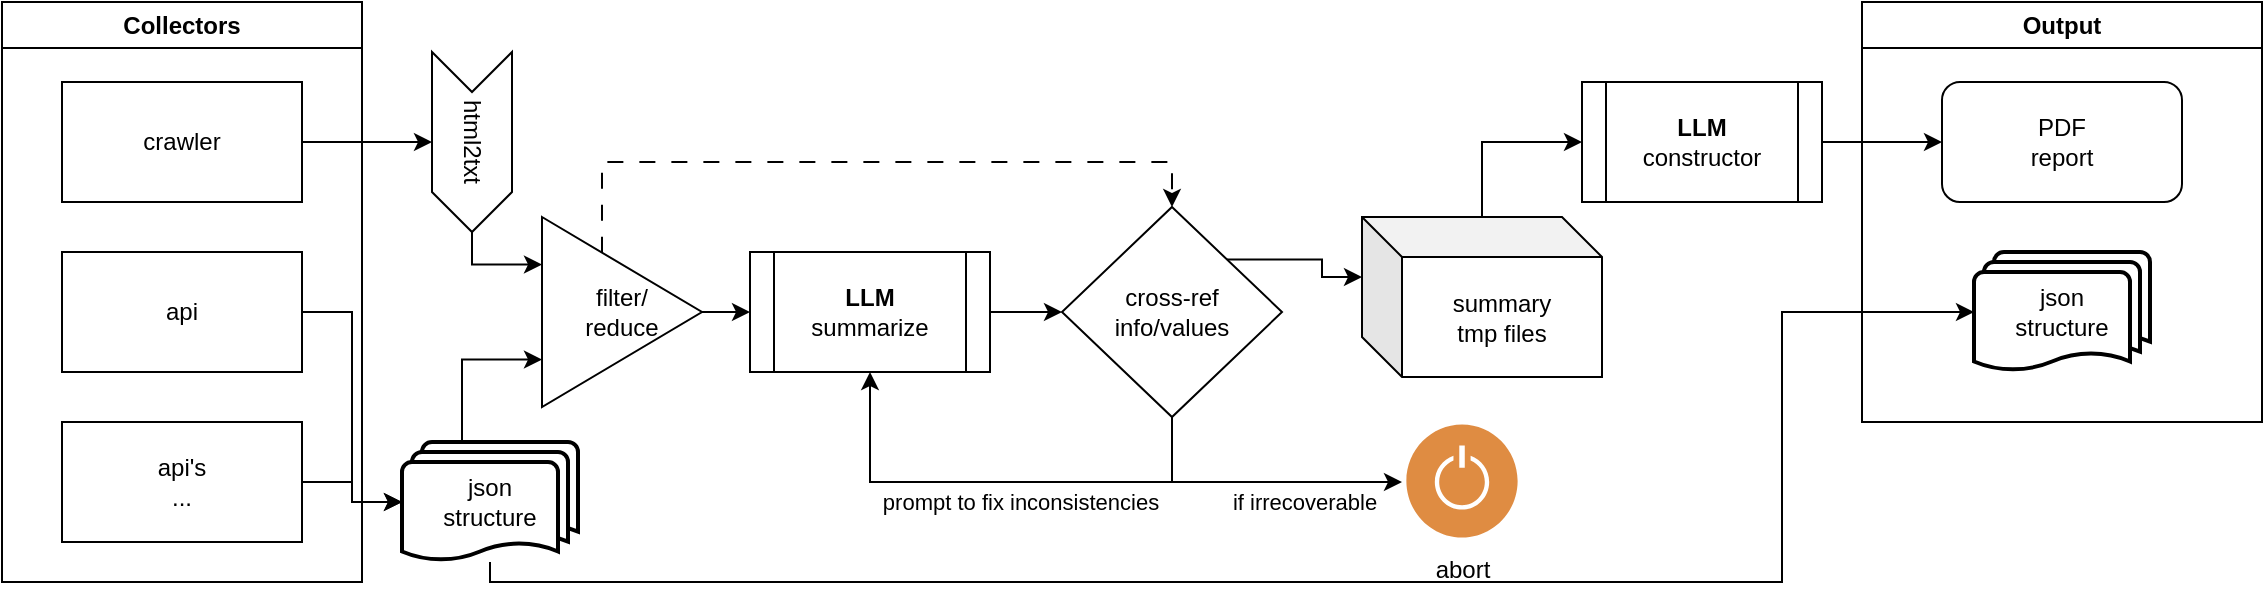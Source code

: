<mxfile version="24.4.14" type="device">
  <diagram name="Page-1" id="PPSqBgl94jiaAfsrARXo">
    <mxGraphModel dx="2074" dy="1121" grid="1" gridSize="10" guides="1" tooltips="1" connect="1" arrows="1" fold="1" page="1" pageScale="1" pageWidth="1169" pageHeight="827" math="0" shadow="0">
      <root>
        <mxCell id="0" />
        <mxCell id="1" parent="0" />
        <mxCell id="RtjPYjTLzAKMSStDQb4U-9" style="edgeStyle=orthogonalEdgeStyle;rounded=0;orthogonalLoop=1;jettySize=auto;html=1;entryX=0;entryY=0.5;entryDx=0;entryDy=0;" parent="1" source="RtjPYjTLzAKMSStDQb4U-1" target="RtjPYjTLzAKMSStDQb4U-11" edge="1">
          <mxGeometry relative="1" as="geometry">
            <mxPoint x="384" y="585" as="targetPoint" />
          </mxGeometry>
        </mxCell>
        <mxCell id="RtjPYjTLzAKMSStDQb4U-1" value="&lt;div&gt;filter/&lt;/div&gt;&lt;div&gt;reduce&lt;br&gt;&lt;/div&gt;" style="triangle;whiteSpace=wrap;html=1;" parent="1" vertex="1">
          <mxGeometry x="280" y="537.5" width="80" height="95" as="geometry" />
        </mxCell>
        <mxCell id="SfqvNTYIjWKWPny27Zt3-11" style="edgeStyle=orthogonalEdgeStyle;rounded=0;orthogonalLoop=1;jettySize=auto;html=1;" parent="1" source="RtjPYjTLzAKMSStDQb4U-3" target="SfqvNTYIjWKWPny27Zt3-2" edge="1">
          <mxGeometry relative="1" as="geometry" />
        </mxCell>
        <mxCell id="RtjPYjTLzAKMSStDQb4U-3" value="crawler" style="rounded=0;whiteSpace=wrap;html=1;" parent="1" vertex="1">
          <mxGeometry x="40" y="470" width="120" height="60" as="geometry" />
        </mxCell>
        <mxCell id="RtjPYjTLzAKMSStDQb4U-5" value="&lt;div&gt;api&lt;/div&gt;" style="rounded=0;whiteSpace=wrap;html=1;" parent="1" vertex="1">
          <mxGeometry x="40" y="555" width="120" height="60" as="geometry" />
        </mxCell>
        <mxCell id="RtjPYjTLzAKMSStDQb4U-7" value="&lt;div&gt;api&#39;s&lt;/div&gt;&lt;div&gt;...&lt;br&gt;&lt;/div&gt;" style="rounded=0;whiteSpace=wrap;html=1;" parent="1" vertex="1">
          <mxGeometry x="40" y="640" width="120" height="60" as="geometry" />
        </mxCell>
        <mxCell id="RtjPYjTLzAKMSStDQb4U-36" style="edgeStyle=orthogonalEdgeStyle;rounded=0;orthogonalLoop=1;jettySize=auto;html=1;entryX=0;entryY=0.5;entryDx=0;entryDy=0;" parent="1" source="RtjPYjTLzAKMSStDQb4U-11" target="RtjPYjTLzAKMSStDQb4U-35" edge="1">
          <mxGeometry relative="1" as="geometry" />
        </mxCell>
        <mxCell id="RtjPYjTLzAKMSStDQb4U-11" value="&lt;div&gt;&lt;b&gt;LLM&lt;/b&gt;&lt;/div&gt;&lt;div&gt;summarize&lt;b&gt;&lt;br&gt;&lt;/b&gt;&lt;/div&gt;" style="shape=process;whiteSpace=wrap;html=1;backgroundOutline=1;" parent="1" vertex="1">
          <mxGeometry x="384" y="555" width="120" height="60" as="geometry" />
        </mxCell>
        <mxCell id="RtjPYjTLzAKMSStDQb4U-13" value="Collectors" style="swimlane;whiteSpace=wrap;html=1;" parent="1" vertex="1">
          <mxGeometry x="10" y="430" width="180" height="290" as="geometry" />
        </mxCell>
        <mxCell id="RtjPYjTLzAKMSStDQb4U-19" style="edgeStyle=orthogonalEdgeStyle;rounded=0;orthogonalLoop=1;jettySize=auto;html=1;entryX=0;entryY=0.5;entryDx=0;entryDy=0;" parent="1" source="RtjPYjTLzAKMSStDQb4U-15" target="RtjPYjTLzAKMSStDQb4U-21" edge="1">
          <mxGeometry relative="1" as="geometry">
            <mxPoint x="730" y="585" as="targetPoint" />
          </mxGeometry>
        </mxCell>
        <mxCell id="RtjPYjTLzAKMSStDQb4U-15" value="&lt;div&gt;summary&lt;/div&gt;&lt;div&gt;tmp files&lt;/div&gt;" style="shape=cube;whiteSpace=wrap;html=1;boundedLbl=1;backgroundOutline=1;darkOpacity=0.05;darkOpacity2=0.1;" parent="1" vertex="1">
          <mxGeometry x="690" y="537.5" width="120" height="80" as="geometry" />
        </mxCell>
        <mxCell id="RtjPYjTLzAKMSStDQb4U-20" value="Output" style="swimlane;whiteSpace=wrap;html=1;startSize=23;" parent="1" vertex="1">
          <mxGeometry x="940" y="430" width="200" height="210" as="geometry" />
        </mxCell>
        <mxCell id="RtjPYjTLzAKMSStDQb4U-22" value="&lt;div&gt;PDF&lt;/div&gt;report" style="rounded=1;whiteSpace=wrap;html=1;" parent="RtjPYjTLzAKMSStDQb4U-20" vertex="1">
          <mxGeometry x="40" y="40" width="120" height="60" as="geometry" />
        </mxCell>
        <mxCell id="SfqvNTYIjWKWPny27Zt3-16" value="&lt;div&gt;json&lt;/div&gt;&lt;div&gt;structure&lt;br&gt;&lt;/div&gt;" style="strokeWidth=2;html=1;shape=mxgraph.flowchart.multi-document;whiteSpace=wrap;" parent="RtjPYjTLzAKMSStDQb4U-20" vertex="1">
          <mxGeometry x="56" y="125" width="88" height="60" as="geometry" />
        </mxCell>
        <mxCell id="RtjPYjTLzAKMSStDQb4U-23" style="edgeStyle=orthogonalEdgeStyle;rounded=0;orthogonalLoop=1;jettySize=auto;html=1;entryX=0;entryY=0.5;entryDx=0;entryDy=0;" parent="1" source="RtjPYjTLzAKMSStDQb4U-21" target="RtjPYjTLzAKMSStDQb4U-22" edge="1">
          <mxGeometry relative="1" as="geometry" />
        </mxCell>
        <mxCell id="RtjPYjTLzAKMSStDQb4U-21" value="&lt;div&gt;&lt;b&gt;LLM&lt;/b&gt;&lt;/div&gt;&lt;div&gt;constructor&lt;br&gt;&lt;/div&gt;" style="shape=process;whiteSpace=wrap;html=1;backgroundOutline=1;" parent="1" vertex="1">
          <mxGeometry x="800" y="470" width="120" height="60" as="geometry" />
        </mxCell>
        <mxCell id="RtjPYjTLzAKMSStDQb4U-29" style="edgeStyle=orthogonalEdgeStyle;rounded=0;orthogonalLoop=1;jettySize=auto;html=1;startArrow=none;startFill=0;dashed=1;dashPattern=8 8;entryX=0.5;entryY=0;entryDx=0;entryDy=0;endArrow=classic;endFill=1;" parent="1" source="RtjPYjTLzAKMSStDQb4U-1" target="RtjPYjTLzAKMSStDQb4U-35" edge="1">
          <mxGeometry relative="1" as="geometry">
            <mxPoint x="585" y="540" as="targetPoint" />
            <Array as="points">
              <mxPoint x="310" y="510" />
              <mxPoint x="595" y="510" />
            </Array>
          </mxGeometry>
        </mxCell>
        <mxCell id="RtjPYjTLzAKMSStDQb4U-38" style="edgeStyle=orthogonalEdgeStyle;rounded=0;orthogonalLoop=1;jettySize=auto;html=1;exitX=0.5;exitY=1;exitDx=0;exitDy=0;" parent="1" source="RtjPYjTLzAKMSStDQb4U-35" edge="1" target="RtjPYjTLzAKMSStDQb4U-40">
          <mxGeometry relative="1" as="geometry">
            <mxPoint x="700" y="663" as="targetPoint" />
            <Array as="points">
              <mxPoint x="595" y="670" />
            </Array>
          </mxGeometry>
        </mxCell>
        <mxCell id="SfqvNTYIjWKWPny27Zt3-6" value="if irrecoverable" style="edgeLabel;html=1;align=center;verticalAlign=middle;resizable=0;points=[];" parent="RtjPYjTLzAKMSStDQb4U-38" vertex="1" connectable="0">
          <mxGeometry x="-0.282" y="-3" relative="1" as="geometry">
            <mxPoint x="45" y="7" as="offset" />
          </mxGeometry>
        </mxCell>
        <mxCell id="h3_26b52I2gfdn4hzb5l-1" style="edgeStyle=orthogonalEdgeStyle;rounded=0;orthogonalLoop=1;jettySize=auto;html=1;entryX=0.5;entryY=1;entryDx=0;entryDy=0;" edge="1" parent="1" source="RtjPYjTLzAKMSStDQb4U-35" target="RtjPYjTLzAKMSStDQb4U-11">
          <mxGeometry relative="1" as="geometry">
            <Array as="points">
              <mxPoint x="595" y="670" />
              <mxPoint x="444" y="670" />
            </Array>
          </mxGeometry>
        </mxCell>
        <mxCell id="h3_26b52I2gfdn4hzb5l-2" value="prompt to fix inconsistencies" style="edgeLabel;html=1;align=center;verticalAlign=middle;resizable=0;points=[];" vertex="1" connectable="0" parent="h3_26b52I2gfdn4hzb5l-1">
          <mxGeometry x="0.188" y="2" relative="1" as="geometry">
            <mxPoint x="33" y="8" as="offset" />
          </mxGeometry>
        </mxCell>
        <mxCell id="RtjPYjTLzAKMSStDQb4U-35" value="&lt;div&gt;cross-ref&lt;/div&gt;&lt;div&gt;info/values&lt;br&gt;&lt;/div&gt;" style="rhombus;whiteSpace=wrap;html=1;" parent="1" vertex="1">
          <mxGeometry x="540" y="532.5" width="110" height="105" as="geometry" />
        </mxCell>
        <mxCell id="RtjPYjTLzAKMSStDQb4U-37" style="edgeStyle=orthogonalEdgeStyle;rounded=0;orthogonalLoop=1;jettySize=auto;html=1;entryX=0;entryY=0;entryDx=0;entryDy=30;entryPerimeter=0;exitX=1;exitY=0;exitDx=0;exitDy=0;" parent="1" source="RtjPYjTLzAKMSStDQb4U-35" target="RtjPYjTLzAKMSStDQb4U-15" edge="1">
          <mxGeometry relative="1" as="geometry" />
        </mxCell>
        <mxCell id="RtjPYjTLzAKMSStDQb4U-40" value="abort" style="sketch=0;pointerEvents=1;shadow=0;dashed=0;html=1;strokeColor=none;fillColor=#DF8C42;labelPosition=center;verticalLabelPosition=bottom;verticalAlign=top;align=center;outlineConnect=0;shape=mxgraph.veeam2.turn_on_off;" parent="1" vertex="1">
          <mxGeometry x="710" y="639" width="60" height="61" as="geometry" />
        </mxCell>
        <mxCell id="SfqvNTYIjWKWPny27Zt3-14" style="edgeStyle=orthogonalEdgeStyle;rounded=0;orthogonalLoop=1;jettySize=auto;html=1;entryX=0;entryY=0.25;entryDx=0;entryDy=0;" parent="1" source="SfqvNTYIjWKWPny27Zt3-2" target="RtjPYjTLzAKMSStDQb4U-1" edge="1">
          <mxGeometry relative="1" as="geometry">
            <Array as="points">
              <mxPoint x="245" y="561" />
            </Array>
          </mxGeometry>
        </mxCell>
        <mxCell id="SfqvNTYIjWKWPny27Zt3-2" value="html2txt" style="shape=step;perimeter=stepPerimeter;whiteSpace=wrap;html=1;fixedSize=1;rotation=90;" parent="1" vertex="1">
          <mxGeometry x="200" y="480" width="90" height="40" as="geometry" />
        </mxCell>
        <mxCell id="SfqvNTYIjWKWPny27Zt3-10" style="edgeStyle=orthogonalEdgeStyle;rounded=0;orthogonalLoop=1;jettySize=auto;html=1;entryX=0;entryY=0.75;entryDx=0;entryDy=0;" parent="1" source="SfqvNTYIjWKWPny27Zt3-7" target="RtjPYjTLzAKMSStDQb4U-1" edge="1">
          <mxGeometry relative="1" as="geometry">
            <Array as="points">
              <mxPoint x="240" y="609" />
            </Array>
          </mxGeometry>
        </mxCell>
        <mxCell id="SfqvNTYIjWKWPny27Zt3-15" style="edgeStyle=orthogonalEdgeStyle;rounded=0;orthogonalLoop=1;jettySize=auto;html=1;entryX=0;entryY=0.5;entryDx=0;entryDy=0;entryPerimeter=0;" parent="1" source="SfqvNTYIjWKWPny27Zt3-7" target="SfqvNTYIjWKWPny27Zt3-16" edge="1">
          <mxGeometry relative="1" as="geometry">
            <mxPoint x="710" y="760" as="targetPoint" />
            <Array as="points">
              <mxPoint x="254" y="720" />
              <mxPoint x="900" y="720" />
              <mxPoint x="900" y="585" />
            </Array>
          </mxGeometry>
        </mxCell>
        <mxCell id="SfqvNTYIjWKWPny27Zt3-7" value="&lt;div&gt;json&lt;/div&gt;&lt;div&gt;structure&lt;br&gt;&lt;/div&gt;" style="strokeWidth=2;html=1;shape=mxgraph.flowchart.multi-document;whiteSpace=wrap;" parent="1" vertex="1">
          <mxGeometry x="210" y="650" width="88" height="60" as="geometry" />
        </mxCell>
        <mxCell id="SfqvNTYIjWKWPny27Zt3-8" style="edgeStyle=orthogonalEdgeStyle;rounded=0;orthogonalLoop=1;jettySize=auto;html=1;entryX=0;entryY=0.5;entryDx=0;entryDy=0;entryPerimeter=0;" parent="1" source="RtjPYjTLzAKMSStDQb4U-5" target="SfqvNTYIjWKWPny27Zt3-7" edge="1">
          <mxGeometry relative="1" as="geometry" />
        </mxCell>
        <mxCell id="SfqvNTYIjWKWPny27Zt3-9" style="edgeStyle=orthogonalEdgeStyle;rounded=0;orthogonalLoop=1;jettySize=auto;html=1;entryX=0;entryY=0.5;entryDx=0;entryDy=0;entryPerimeter=0;" parent="1" source="RtjPYjTLzAKMSStDQb4U-7" target="SfqvNTYIjWKWPny27Zt3-7" edge="1">
          <mxGeometry relative="1" as="geometry" />
        </mxCell>
      </root>
    </mxGraphModel>
  </diagram>
</mxfile>
